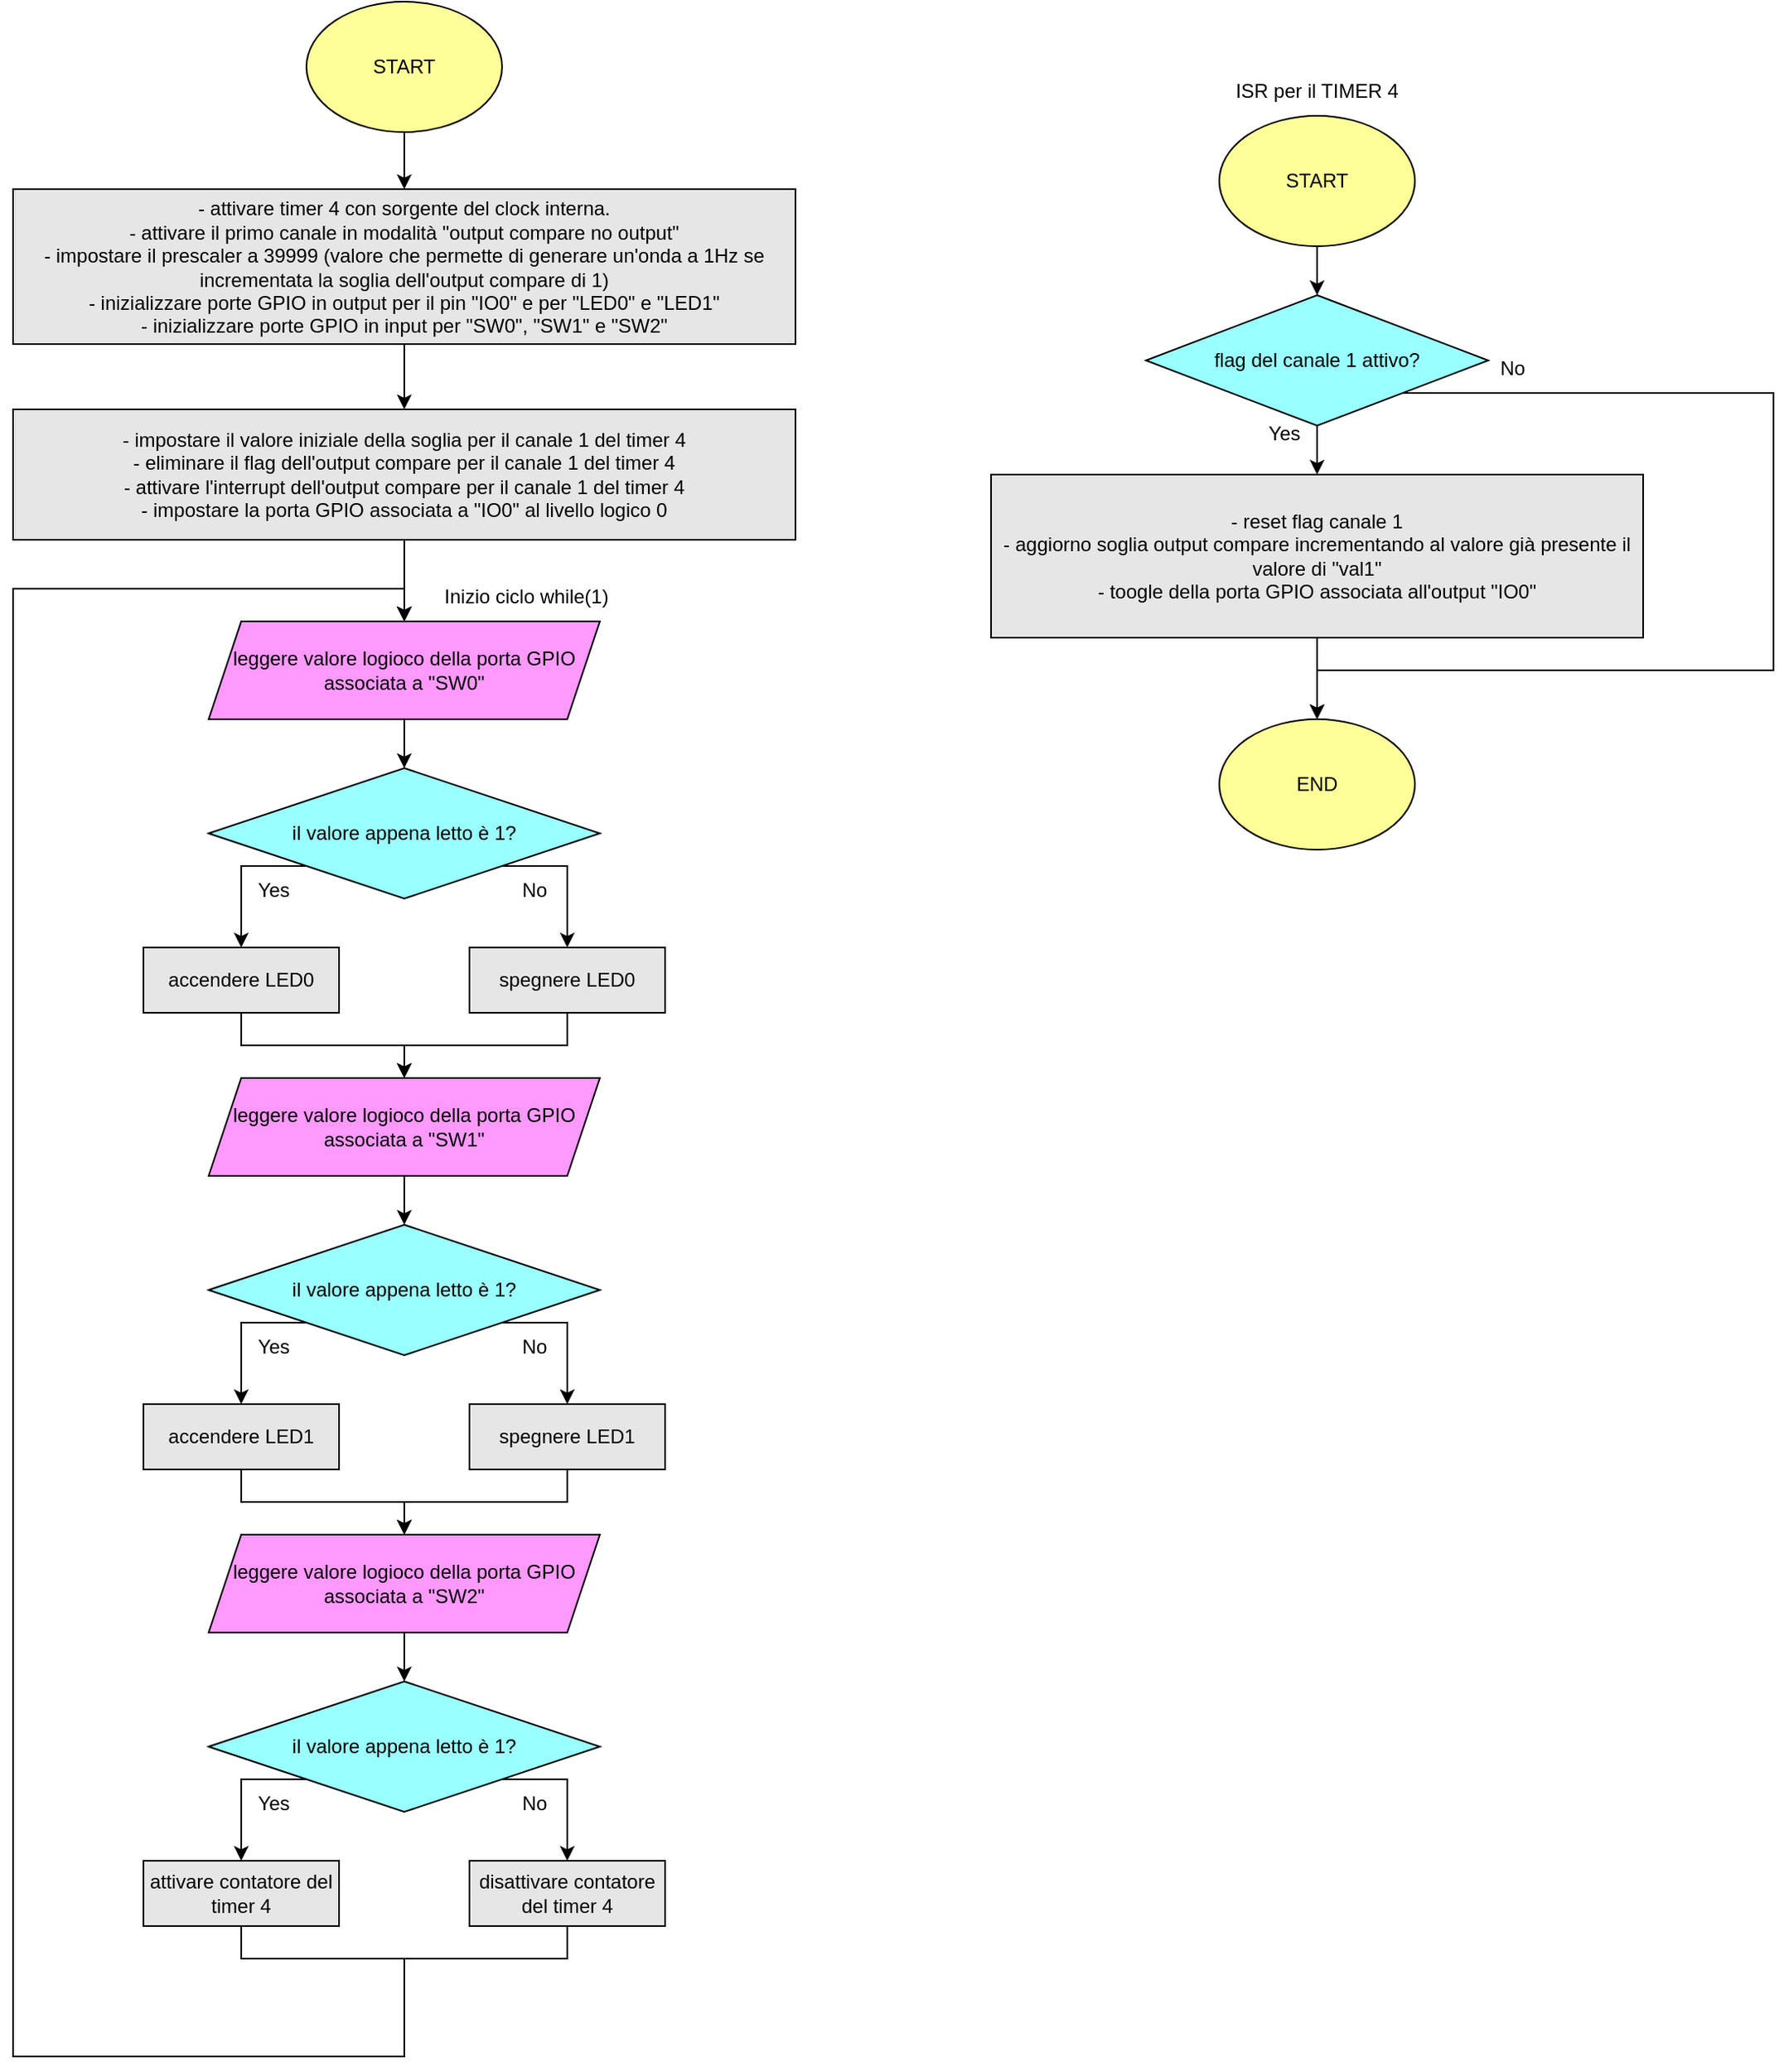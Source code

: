 <mxfile version="22.1.4" type="github">
  <diagram name="Pagina-1" id="8ObL1NVtIlX5hy-qYz2k">
    <mxGraphModel dx="686" dy="1950" grid="1" gridSize="10" guides="1" tooltips="1" connect="1" arrows="1" fold="1" page="1" pageScale="1" pageWidth="2336" pageHeight="1654" math="0" shadow="0">
      <root>
        <mxCell id="0" />
        <mxCell id="1" parent="0" />
        <mxCell id="H8krszJTnGGUuu-urkXI-84" value="" style="edgeStyle=orthogonalEdgeStyle;rounded=0;orthogonalLoop=1;jettySize=auto;html=1;" parent="1" source="H8krszJTnGGUuu-urkXI-1" target="H8krszJTnGGUuu-urkXI-83" edge="1">
          <mxGeometry relative="1" as="geometry" />
        </mxCell>
        <mxCell id="H8krszJTnGGUuu-urkXI-1" value="START" style="ellipse;whiteSpace=wrap;html=1;fillColor=#FFFF99;" parent="1" vertex="1">
          <mxGeometry x="420" y="-1570" width="120" height="80" as="geometry" />
        </mxCell>
        <mxCell id="H8krszJTnGGUuu-urkXI-38" value="" style="edgeStyle=orthogonalEdgeStyle;rounded=0;orthogonalLoop=1;jettySize=auto;html=1;entryX=0.5;entryY=0;entryDx=0;entryDy=0;" parent="1" source="H8krszJTnGGUuu-urkXI-2" target="H8krszJTnGGUuu-urkXI-3" edge="1">
          <mxGeometry relative="1" as="geometry" />
        </mxCell>
        <mxCell id="H8krszJTnGGUuu-urkXI-2" value="- impostare il valore iniziale della soglia per il canale 1 del timer 4&lt;br&gt;- eliminare il flag dell&#39;output compare per il canale 1 del timer 4&lt;br&gt;- attivare l&#39;interrupt dell&#39;output compare per il canale 1 del timer 4&lt;br&gt;- impostare la porta GPIO associata a &quot;IO0&quot; al livello logico 0" style="rounded=0;whiteSpace=wrap;html=1;fillColor=#E6E6E6;" parent="1" vertex="1">
          <mxGeometry x="240" y="-1320" width="480" height="80" as="geometry" />
        </mxCell>
        <mxCell id="H8krszJTnGGUuu-urkXI-5" value="" style="edgeStyle=orthogonalEdgeStyle;rounded=0;orthogonalLoop=1;jettySize=auto;html=1;" parent="1" source="H8krszJTnGGUuu-urkXI-3" target="H8krszJTnGGUuu-urkXI-4" edge="1">
          <mxGeometry relative="1" as="geometry" />
        </mxCell>
        <mxCell id="H8krszJTnGGUuu-urkXI-3" value="leggere valore logioco della porta GPIO associata a &quot;SW0&quot;" style="shape=parallelogram;perimeter=parallelogramPerimeter;whiteSpace=wrap;html=1;fixedSize=1;fillColor=#FF99FF;" parent="1" vertex="1">
          <mxGeometry x="360" y="-1190" width="240" height="60" as="geometry" />
        </mxCell>
        <mxCell id="H8krszJTnGGUuu-urkXI-8" style="edgeStyle=orthogonalEdgeStyle;rounded=0;orthogonalLoop=1;jettySize=auto;html=1;exitX=0;exitY=1;exitDx=0;exitDy=0;" parent="1" source="H8krszJTnGGUuu-urkXI-4" target="H8krszJTnGGUuu-urkXI-6" edge="1">
          <mxGeometry relative="1" as="geometry">
            <Array as="points">
              <mxPoint x="380" y="-1040" />
            </Array>
          </mxGeometry>
        </mxCell>
        <mxCell id="H8krszJTnGGUuu-urkXI-9" style="edgeStyle=orthogonalEdgeStyle;rounded=0;orthogonalLoop=1;jettySize=auto;html=1;entryX=0.5;entryY=0;entryDx=0;entryDy=0;exitX=1;exitY=1;exitDx=0;exitDy=0;" parent="1" source="H8krszJTnGGUuu-urkXI-4" target="H8krszJTnGGUuu-urkXI-7" edge="1">
          <mxGeometry relative="1" as="geometry">
            <Array as="points">
              <mxPoint x="580" y="-1040" />
            </Array>
          </mxGeometry>
        </mxCell>
        <mxCell id="H8krszJTnGGUuu-urkXI-4" value="il valore appena letto è 1?" style="rhombus;whiteSpace=wrap;html=1;fillColor=#99FFFF;" parent="1" vertex="1">
          <mxGeometry x="360" y="-1100" width="240" height="80" as="geometry" />
        </mxCell>
        <mxCell id="H8krszJTnGGUuu-urkXI-30" style="edgeStyle=orthogonalEdgeStyle;rounded=0;orthogonalLoop=1;jettySize=auto;html=1;" parent="1" source="H8krszJTnGGUuu-urkXI-6" target="H8krszJTnGGUuu-urkXI-11" edge="1">
          <mxGeometry relative="1" as="geometry" />
        </mxCell>
        <mxCell id="H8krszJTnGGUuu-urkXI-6" value="accendere LED0" style="rounded=0;whiteSpace=wrap;html=1;fillColor=#E6E6E6;" parent="1" vertex="1">
          <mxGeometry x="320" y="-990" width="120" height="40" as="geometry" />
        </mxCell>
        <mxCell id="H8krszJTnGGUuu-urkXI-31" style="edgeStyle=orthogonalEdgeStyle;rounded=0;orthogonalLoop=1;jettySize=auto;html=1;entryX=0.5;entryY=0;entryDx=0;entryDy=0;" parent="1" source="H8krszJTnGGUuu-urkXI-7" target="H8krszJTnGGUuu-urkXI-11" edge="1">
          <mxGeometry relative="1" as="geometry" />
        </mxCell>
        <mxCell id="H8krszJTnGGUuu-urkXI-7" value="spegnere LED0" style="rounded=0;whiteSpace=wrap;html=1;fillColor=#E6E6E6;" parent="1" vertex="1">
          <mxGeometry x="520" y="-990" width="120" height="40" as="geometry" />
        </mxCell>
        <mxCell id="H8krszJTnGGUuu-urkXI-10" value="" style="edgeStyle=orthogonalEdgeStyle;rounded=0;orthogonalLoop=1;jettySize=auto;html=1;" parent="1" source="H8krszJTnGGUuu-urkXI-11" target="H8krszJTnGGUuu-urkXI-14" edge="1">
          <mxGeometry relative="1" as="geometry" />
        </mxCell>
        <mxCell id="H8krszJTnGGUuu-urkXI-11" value="leggere valore logioco della porta GPIO associata a &quot;SW1&quot;" style="shape=parallelogram;perimeter=parallelogramPerimeter;whiteSpace=wrap;html=1;fixedSize=1;fillColor=#FF99FF;" parent="1" vertex="1">
          <mxGeometry x="360" y="-910" width="240" height="60" as="geometry" />
        </mxCell>
        <mxCell id="H8krszJTnGGUuu-urkXI-12" style="edgeStyle=orthogonalEdgeStyle;rounded=0;orthogonalLoop=1;jettySize=auto;html=1;exitX=0;exitY=1;exitDx=0;exitDy=0;" parent="1" source="H8krszJTnGGUuu-urkXI-14" target="H8krszJTnGGUuu-urkXI-15" edge="1">
          <mxGeometry relative="1" as="geometry">
            <Array as="points">
              <mxPoint x="380" y="-760" />
            </Array>
          </mxGeometry>
        </mxCell>
        <mxCell id="H8krszJTnGGUuu-urkXI-13" style="edgeStyle=orthogonalEdgeStyle;rounded=0;orthogonalLoop=1;jettySize=auto;html=1;entryX=0.5;entryY=0;entryDx=0;entryDy=0;exitX=1;exitY=1;exitDx=0;exitDy=0;" parent="1" source="H8krszJTnGGUuu-urkXI-14" target="H8krszJTnGGUuu-urkXI-16" edge="1">
          <mxGeometry relative="1" as="geometry">
            <Array as="points">
              <mxPoint x="580" y="-760" />
            </Array>
          </mxGeometry>
        </mxCell>
        <mxCell id="H8krszJTnGGUuu-urkXI-14" value="il valore appena letto è 1?" style="rhombus;whiteSpace=wrap;html=1;fillColor=#99FFFF;" parent="1" vertex="1">
          <mxGeometry x="360" y="-820" width="240" height="80" as="geometry" />
        </mxCell>
        <mxCell id="H8krszJTnGGUuu-urkXI-32" style="edgeStyle=orthogonalEdgeStyle;rounded=0;orthogonalLoop=1;jettySize=auto;html=1;entryX=0.5;entryY=0;entryDx=0;entryDy=0;" parent="1" source="H8krszJTnGGUuu-urkXI-15" target="H8krszJTnGGUuu-urkXI-18" edge="1">
          <mxGeometry relative="1" as="geometry" />
        </mxCell>
        <mxCell id="H8krszJTnGGUuu-urkXI-15" value="accendere LED1" style="rounded=0;whiteSpace=wrap;html=1;fillColor=#E6E6E6;" parent="1" vertex="1">
          <mxGeometry x="320" y="-710" width="120" height="40" as="geometry" />
        </mxCell>
        <mxCell id="H8krszJTnGGUuu-urkXI-33" style="edgeStyle=orthogonalEdgeStyle;rounded=0;orthogonalLoop=1;jettySize=auto;html=1;entryX=0.5;entryY=0;entryDx=0;entryDy=0;" parent="1" source="H8krszJTnGGUuu-urkXI-16" target="H8krszJTnGGUuu-urkXI-18" edge="1">
          <mxGeometry relative="1" as="geometry" />
        </mxCell>
        <mxCell id="H8krszJTnGGUuu-urkXI-16" value="spegnere LED1" style="rounded=0;whiteSpace=wrap;html=1;fillColor=#E6E6E6;" parent="1" vertex="1">
          <mxGeometry x="520" y="-710" width="120" height="40" as="geometry" />
        </mxCell>
        <mxCell id="H8krszJTnGGUuu-urkXI-17" value="" style="edgeStyle=orthogonalEdgeStyle;rounded=0;orthogonalLoop=1;jettySize=auto;html=1;" parent="1" source="H8krszJTnGGUuu-urkXI-18" target="H8krszJTnGGUuu-urkXI-21" edge="1">
          <mxGeometry relative="1" as="geometry" />
        </mxCell>
        <mxCell id="H8krszJTnGGUuu-urkXI-18" value="leggere valore logioco della porta GPIO associata a &quot;SW2&quot;" style="shape=parallelogram;perimeter=parallelogramPerimeter;whiteSpace=wrap;html=1;fixedSize=1;fillColor=#FF99FF;" parent="1" vertex="1">
          <mxGeometry x="360" y="-630" width="240" height="60" as="geometry" />
        </mxCell>
        <mxCell id="H8krszJTnGGUuu-urkXI-19" style="edgeStyle=orthogonalEdgeStyle;rounded=0;orthogonalLoop=1;jettySize=auto;html=1;exitX=0;exitY=1;exitDx=0;exitDy=0;" parent="1" source="H8krszJTnGGUuu-urkXI-21" target="H8krszJTnGGUuu-urkXI-22" edge="1">
          <mxGeometry relative="1" as="geometry">
            <Array as="points">
              <mxPoint x="380" y="-480" />
            </Array>
          </mxGeometry>
        </mxCell>
        <mxCell id="H8krszJTnGGUuu-urkXI-20" style="edgeStyle=orthogonalEdgeStyle;rounded=0;orthogonalLoop=1;jettySize=auto;html=1;entryX=0.5;entryY=0;entryDx=0;entryDy=0;exitX=1;exitY=1;exitDx=0;exitDy=0;" parent="1" source="H8krszJTnGGUuu-urkXI-21" target="H8krszJTnGGUuu-urkXI-23" edge="1">
          <mxGeometry relative="1" as="geometry">
            <Array as="points">
              <mxPoint x="580" y="-480" />
            </Array>
          </mxGeometry>
        </mxCell>
        <mxCell id="H8krszJTnGGUuu-urkXI-21" value="il valore appena letto è 1?" style="rhombus;whiteSpace=wrap;html=1;fillColor=#99FFFF;" parent="1" vertex="1">
          <mxGeometry x="360" y="-540" width="240" height="80" as="geometry" />
        </mxCell>
        <mxCell id="H8krszJTnGGUuu-urkXI-34" style="edgeStyle=orthogonalEdgeStyle;rounded=0;orthogonalLoop=1;jettySize=auto;html=1;entryX=0.5;entryY=0;entryDx=0;entryDy=0;" parent="1" source="H8krszJTnGGUuu-urkXI-22" target="H8krszJTnGGUuu-urkXI-3" edge="1">
          <mxGeometry relative="1" as="geometry">
            <Array as="points">
              <mxPoint x="380" y="-370" />
              <mxPoint x="480" y="-370" />
              <mxPoint x="480" y="-310" />
              <mxPoint x="240" y="-310" />
              <mxPoint x="240" y="-1210" />
              <mxPoint x="480" y="-1210" />
            </Array>
          </mxGeometry>
        </mxCell>
        <mxCell id="H8krszJTnGGUuu-urkXI-22" value="attivare contatore del timer 4" style="rounded=0;whiteSpace=wrap;html=1;fillColor=#E6E6E6;" parent="1" vertex="1">
          <mxGeometry x="320" y="-430" width="120" height="40" as="geometry" />
        </mxCell>
        <mxCell id="H8krszJTnGGUuu-urkXI-35" style="edgeStyle=orthogonalEdgeStyle;rounded=0;orthogonalLoop=1;jettySize=auto;html=1;entryX=0.5;entryY=0;entryDx=0;entryDy=0;" parent="1" source="H8krszJTnGGUuu-urkXI-23" target="H8krszJTnGGUuu-urkXI-3" edge="1">
          <mxGeometry relative="1" as="geometry">
            <Array as="points">
              <mxPoint x="580" y="-370" />
              <mxPoint x="480" y="-370" />
              <mxPoint x="480" y="-310" />
              <mxPoint x="240" y="-310" />
              <mxPoint x="240" y="-1210" />
              <mxPoint x="480" y="-1210" />
            </Array>
          </mxGeometry>
        </mxCell>
        <mxCell id="H8krszJTnGGUuu-urkXI-23" value="disattivare contatore del timer 4" style="rounded=0;whiteSpace=wrap;html=1;fillColor=#E6E6E6;" parent="1" vertex="1">
          <mxGeometry x="520" y="-430" width="120" height="40" as="geometry" />
        </mxCell>
        <mxCell id="H8krszJTnGGUuu-urkXI-24" value="Yes" style="text;html=1;strokeColor=none;fillColor=none;align=center;verticalAlign=middle;whiteSpace=wrap;rounded=0;" parent="1" vertex="1">
          <mxGeometry x="370" y="-1040" width="60" height="30" as="geometry" />
        </mxCell>
        <mxCell id="H8krszJTnGGUuu-urkXI-25" value="Yes" style="text;html=1;strokeColor=none;fillColor=none;align=center;verticalAlign=middle;whiteSpace=wrap;rounded=0;" parent="1" vertex="1">
          <mxGeometry x="370" y="-760" width="60" height="30" as="geometry" />
        </mxCell>
        <mxCell id="H8krszJTnGGUuu-urkXI-26" value="Yes" style="text;html=1;strokeColor=none;fillColor=none;align=center;verticalAlign=middle;whiteSpace=wrap;rounded=0;" parent="1" vertex="1">
          <mxGeometry x="370" y="-480" width="60" height="30" as="geometry" />
        </mxCell>
        <mxCell id="H8krszJTnGGUuu-urkXI-27" value="No" style="text;html=1;strokeColor=none;fillColor=none;align=center;verticalAlign=middle;whiteSpace=wrap;rounded=0;" parent="1" vertex="1">
          <mxGeometry x="530" y="-760" width="60" height="30" as="geometry" />
        </mxCell>
        <mxCell id="H8krszJTnGGUuu-urkXI-28" value="No" style="text;html=1;strokeColor=none;fillColor=none;align=center;verticalAlign=middle;whiteSpace=wrap;rounded=0;" parent="1" vertex="1">
          <mxGeometry x="530" y="-480" width="60" height="30" as="geometry" />
        </mxCell>
        <mxCell id="H8krszJTnGGUuu-urkXI-29" value="No" style="text;html=1;strokeColor=none;fillColor=none;align=center;verticalAlign=middle;whiteSpace=wrap;rounded=0;" parent="1" vertex="1">
          <mxGeometry x="530" y="-1040" width="60" height="30" as="geometry" />
        </mxCell>
        <mxCell id="H8krszJTnGGUuu-urkXI-36" value="Inizio ciclo while(1)" style="text;html=1;strokeColor=none;fillColor=none;align=center;verticalAlign=middle;whiteSpace=wrap;rounded=0;" parent="1" vertex="1">
          <mxGeometry x="490" y="-1220" width="130" height="30" as="geometry" />
        </mxCell>
        <mxCell id="H8krszJTnGGUuu-urkXI-72" value="" style="edgeStyle=orthogonalEdgeStyle;rounded=0;orthogonalLoop=1;jettySize=auto;html=1;" parent="1" source="H8krszJTnGGUuu-urkXI-73" target="H8krszJTnGGUuu-urkXI-77" edge="1">
          <mxGeometry relative="1" as="geometry" />
        </mxCell>
        <mxCell id="H8krszJTnGGUuu-urkXI-73" value="START" style="ellipse;whiteSpace=wrap;html=1;fillColor=#FFFF99;" parent="1" vertex="1">
          <mxGeometry x="980" y="-1500" width="120" height="80" as="geometry" />
        </mxCell>
        <mxCell id="H8krszJTnGGUuu-urkXI-74" value="ISR per il TIMER 4" style="text;html=1;strokeColor=none;fillColor=none;align=center;verticalAlign=middle;whiteSpace=wrap;rounded=0;" parent="1" vertex="1">
          <mxGeometry x="980" y="-1530" width="120" height="30" as="geometry" />
        </mxCell>
        <mxCell id="H8krszJTnGGUuu-urkXI-75" value="" style="edgeStyle=orthogonalEdgeStyle;rounded=0;orthogonalLoop=1;jettySize=auto;html=1;" parent="1" source="H8krszJTnGGUuu-urkXI-77" target="H8krszJTnGGUuu-urkXI-79" edge="1">
          <mxGeometry relative="1" as="geometry" />
        </mxCell>
        <mxCell id="H8krszJTnGGUuu-urkXI-76" style="edgeStyle=orthogonalEdgeStyle;rounded=0;orthogonalLoop=1;jettySize=auto;html=1;" parent="1" source="H8krszJTnGGUuu-urkXI-77" edge="1">
          <mxGeometry relative="1" as="geometry">
            <mxPoint x="1040" y="-1130" as="targetPoint" />
            <Array as="points">
              <mxPoint x="1320" y="-1330" />
              <mxPoint x="1320" y="-1160" />
              <mxPoint x="1040" y="-1160" />
            </Array>
          </mxGeometry>
        </mxCell>
        <mxCell id="H8krszJTnGGUuu-urkXI-77" value="flag del canale 1 attivo?" style="rhombus;whiteSpace=wrap;html=1;fillColor=#99FFFF;" parent="1" vertex="1">
          <mxGeometry x="935" y="-1390" width="210" height="80" as="geometry" />
        </mxCell>
        <mxCell id="H8krszJTnGGUuu-urkXI-78" value="" style="edgeStyle=orthogonalEdgeStyle;rounded=0;orthogonalLoop=1;jettySize=auto;html=1;" parent="1" source="H8krszJTnGGUuu-urkXI-79" edge="1">
          <mxGeometry relative="1" as="geometry">
            <mxPoint x="1040" y="-1130" as="targetPoint" />
          </mxGeometry>
        </mxCell>
        <mxCell id="H8krszJTnGGUuu-urkXI-79" value="- reset flag canale 1&lt;br&gt;- aggiorno soglia output compare incrementando al valore già presente il valore di &quot;val1&quot;&lt;br&gt;- toogle della porta GPIO associata all&#39;output &quot;IO0&quot;" style="rounded=0;whiteSpace=wrap;html=1;fillColor=#E6E6E6;" parent="1" vertex="1">
          <mxGeometry x="840" y="-1280" width="400" height="100" as="geometry" />
        </mxCell>
        <mxCell id="H8krszJTnGGUuu-urkXI-80" value="END" style="ellipse;whiteSpace=wrap;html=1;fillColor=#FFFF99;" parent="1" vertex="1">
          <mxGeometry x="980" y="-1130" width="120" height="80" as="geometry" />
        </mxCell>
        <mxCell id="H8krszJTnGGUuu-urkXI-81" value="Yes" style="text;html=1;strokeColor=none;fillColor=none;align=center;verticalAlign=middle;whiteSpace=wrap;rounded=0;" parent="1" vertex="1">
          <mxGeometry x="990" y="-1320" width="60" height="30" as="geometry" />
        </mxCell>
        <mxCell id="H8krszJTnGGUuu-urkXI-82" value="No" style="text;html=1;strokeColor=none;fillColor=none;align=center;verticalAlign=middle;whiteSpace=wrap;rounded=0;" parent="1" vertex="1">
          <mxGeometry x="1130" y="-1360" width="60" height="30" as="geometry" />
        </mxCell>
        <mxCell id="H8krszJTnGGUuu-urkXI-85" value="" style="edgeStyle=orthogonalEdgeStyle;rounded=0;orthogonalLoop=1;jettySize=auto;html=1;" parent="1" source="H8krszJTnGGUuu-urkXI-83" target="H8krszJTnGGUuu-urkXI-2" edge="1">
          <mxGeometry relative="1" as="geometry" />
        </mxCell>
        <mxCell id="H8krszJTnGGUuu-urkXI-83" value="- attivare timer 4 con sorgente del clock interna.&lt;br&gt;- attivare il primo canale in modalità&amp;nbsp;&quot;output compare no output&quot;&lt;br&gt;- impostare il prescaler a 39999 (valore che permette di generare un&#39;onda a 1Hz se incrementata la soglia dell&#39;output compare di 1)&lt;br&gt;- inizializzare porte GPIO in output per il pin &quot;IO0&quot; e per &quot;LED0&quot; e &quot;LED1&quot;&lt;br style=&quot;border-color: var(--border-color);&quot;&gt;- inizializzare porte GPIO in input per &quot;SW0&quot;, &quot;SW1&quot; e &quot;SW2&quot;" style="rounded=0;whiteSpace=wrap;html=1;fillColor=#E6E6E6;" parent="1" vertex="1">
          <mxGeometry x="240" y="-1455" width="480" height="95" as="geometry" />
        </mxCell>
      </root>
    </mxGraphModel>
  </diagram>
</mxfile>
